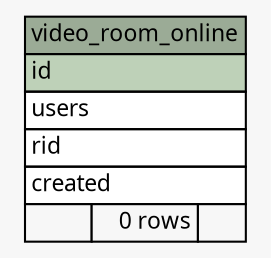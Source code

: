 // dot 2.26.0 on Linux 2.6.32-504.3.3.el6.x86_64
// SchemaSpy rev Unknown
digraph "video_room_online" {
  graph [
    rankdir="RL"
    bgcolor="#f7f7f7"
    nodesep="0.18"
    ranksep="0.46"
    fontname="Microsoft YaHei"
    fontsize="11"
  ];
  node [
    fontname="Microsoft YaHei"
    fontsize="11"
    shape="plaintext"
  ];
  edge [
    arrowsize="0.8"
  ];
  "video_room_online" [
    label=<
    <TABLE BORDER="0" CELLBORDER="1" CELLSPACING="0" BGCOLOR="#ffffff">
      <TR><TD COLSPAN="3" BGCOLOR="#9bab96" ALIGN="CENTER">video_room_online</TD></TR>
      <TR><TD PORT="id" COLSPAN="3" BGCOLOR="#bed1b8" ALIGN="LEFT">id</TD></TR>
      <TR><TD PORT="users" COLSPAN="3" ALIGN="LEFT">users</TD></TR>
      <TR><TD PORT="rid" COLSPAN="3" ALIGN="LEFT">rid</TD></TR>
      <TR><TD PORT="created" COLSPAN="3" ALIGN="LEFT">created</TD></TR>
      <TR><TD ALIGN="LEFT" BGCOLOR="#f7f7f7">  </TD><TD ALIGN="RIGHT" BGCOLOR="#f7f7f7">0 rows</TD><TD ALIGN="RIGHT" BGCOLOR="#f7f7f7">  </TD></TR>
    </TABLE>>
    URL="tables/video_room_online.html"
    tooltip="video_room_online"
  ];
}
